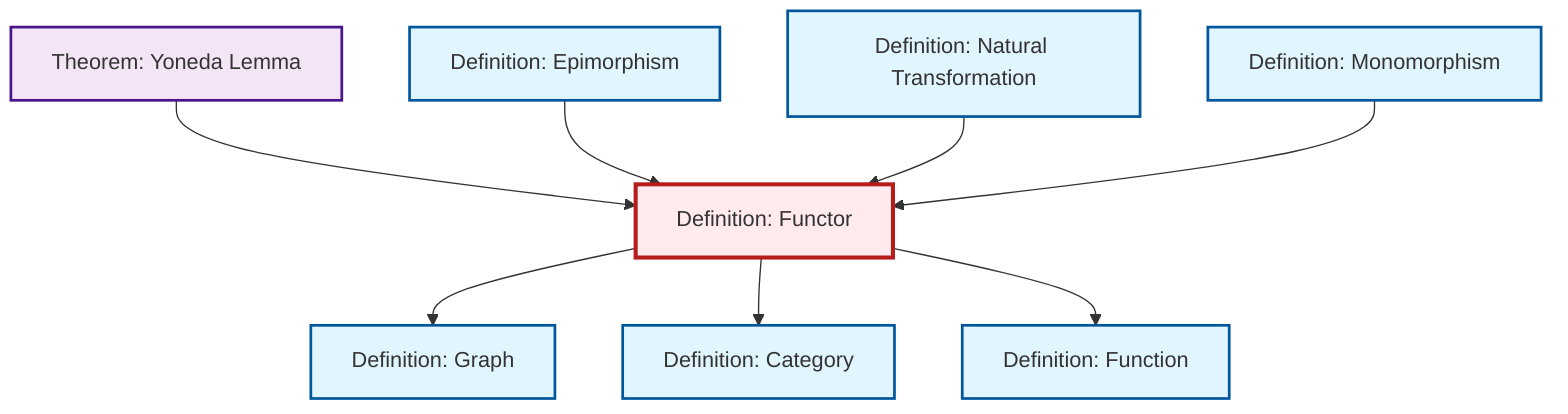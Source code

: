 graph TD
    classDef definition fill:#e1f5fe,stroke:#01579b,stroke-width:2px
    classDef theorem fill:#f3e5f5,stroke:#4a148c,stroke-width:2px
    classDef axiom fill:#fff3e0,stroke:#e65100,stroke-width:2px
    classDef example fill:#e8f5e9,stroke:#1b5e20,stroke-width:2px
    classDef current fill:#ffebee,stroke:#b71c1c,stroke-width:3px
    def-natural-transformation["Definition: Natural Transformation"]:::definition
    def-epimorphism["Definition: Epimorphism"]:::definition
    def-category["Definition: Category"]:::definition
    thm-yoneda["Theorem: Yoneda Lemma"]:::theorem
    def-function["Definition: Function"]:::definition
    def-monomorphism["Definition: Monomorphism"]:::definition
    def-graph["Definition: Graph"]:::definition
    def-functor["Definition: Functor"]:::definition
    thm-yoneda --> def-functor
    def-functor --> def-graph
    def-epimorphism --> def-functor
    def-natural-transformation --> def-functor
    def-functor --> def-category
    def-monomorphism --> def-functor
    def-functor --> def-function
    class def-functor current